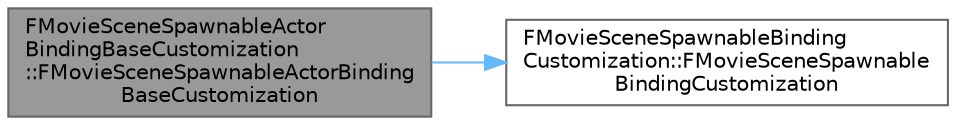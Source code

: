 digraph "FMovieSceneSpawnableActorBindingBaseCustomization::FMovieSceneSpawnableActorBindingBaseCustomization"
{
 // INTERACTIVE_SVG=YES
 // LATEX_PDF_SIZE
  bgcolor="transparent";
  edge [fontname=Helvetica,fontsize=10,labelfontname=Helvetica,labelfontsize=10];
  node [fontname=Helvetica,fontsize=10,shape=box,height=0.2,width=0.4];
  rankdir="LR";
  Node1 [id="Node000001",label="FMovieSceneSpawnableActor\lBindingBaseCustomization\l::FMovieSceneSpawnableActorBinding\lBaseCustomization",height=0.2,width=0.4,color="gray40", fillcolor="grey60", style="filled", fontcolor="black",tooltip=" "];
  Node1 -> Node2 [id="edge1_Node000001_Node000002",color="steelblue1",style="solid",tooltip=" "];
  Node2 [id="Node000002",label="FMovieSceneSpawnableBinding\lCustomization::FMovieSceneSpawnable\lBindingCustomization",height=0.2,width=0.4,color="grey40", fillcolor="white", style="filled",URL="$d2/d0f/classFMovieSceneSpawnableBindingCustomization.html#a04f7cb35b5ac9d2facd3e137e4924a17",tooltip=" "];
}

